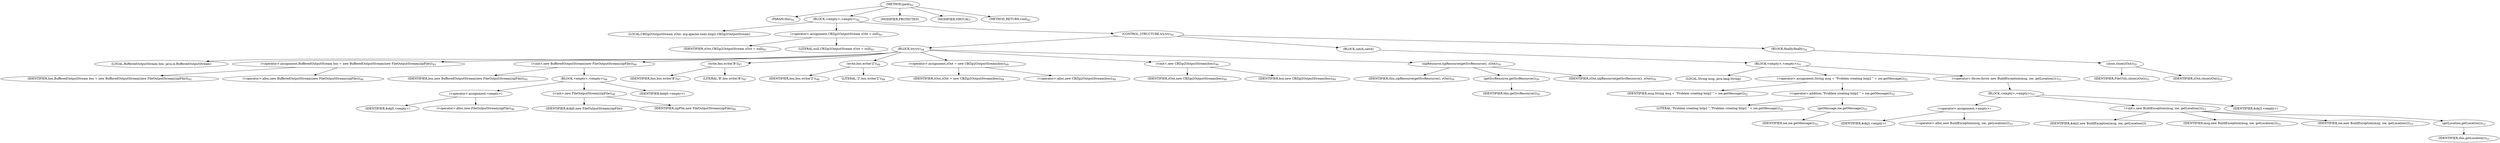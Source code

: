 digraph "pack" {  
"18" [label = <(METHOD,pack)<SUB>42</SUB>> ]
"8" [label = <(PARAM,this)<SUB>42</SUB>> ]
"19" [label = <(BLOCK,&lt;empty&gt;,&lt;empty&gt;)<SUB>42</SUB>> ]
"6" [label = <(LOCAL,CBZip2OutputStream zOut: org.apache.tools.bzip2.CBZip2OutputStream)> ]
"20" [label = <(&lt;operator&gt;.assignment,CBZip2OutputStream zOut = null)<SUB>43</SUB>> ]
"21" [label = <(IDENTIFIER,zOut,CBZip2OutputStream zOut = null)<SUB>43</SUB>> ]
"22" [label = <(LITERAL,null,CBZip2OutputStream zOut = null)<SUB>43</SUB>> ]
"23" [label = <(CONTROL_STRUCTURE,try,try)<SUB>44</SUB>> ]
"24" [label = <(BLOCK,try,try)<SUB>44</SUB>> ]
"4" [label = <(LOCAL,BufferedOutputStream bos: java.io.BufferedOutputStream)> ]
"25" [label = <(&lt;operator&gt;.assignment,BufferedOutputStream bos = new BufferedOutputStream(new FileOutputStream(zipFile)))<SUB>45</SUB>> ]
"26" [label = <(IDENTIFIER,bos,BufferedOutputStream bos = new BufferedOutputStream(new FileOutputStream(zipFile)))<SUB>45</SUB>> ]
"27" [label = <(&lt;operator&gt;.alloc,new BufferedOutputStream(new FileOutputStream(zipFile)))<SUB>46</SUB>> ]
"28" [label = <(&lt;init&gt;,new BufferedOutputStream(new FileOutputStream(zipFile)))<SUB>46</SUB>> ]
"3" [label = <(IDENTIFIER,bos,new BufferedOutputStream(new FileOutputStream(zipFile)))<SUB>45</SUB>> ]
"29" [label = <(BLOCK,&lt;empty&gt;,&lt;empty&gt;)<SUB>46</SUB>> ]
"30" [label = <(&lt;operator&gt;.assignment,&lt;empty&gt;)> ]
"31" [label = <(IDENTIFIER,$obj0,&lt;empty&gt;)> ]
"32" [label = <(&lt;operator&gt;.alloc,new FileOutputStream(zipFile))<SUB>46</SUB>> ]
"33" [label = <(&lt;init&gt;,new FileOutputStream(zipFile))<SUB>46</SUB>> ]
"34" [label = <(IDENTIFIER,$obj0,new FileOutputStream(zipFile))> ]
"35" [label = <(IDENTIFIER,zipFile,new FileOutputStream(zipFile))<SUB>46</SUB>> ]
"36" [label = <(IDENTIFIER,$obj0,&lt;empty&gt;)> ]
"37" [label = <(write,bos.write('B'))<SUB>47</SUB>> ]
"38" [label = <(IDENTIFIER,bos,bos.write('B'))<SUB>47</SUB>> ]
"39" [label = <(LITERAL,'B',bos.write('B'))<SUB>47</SUB>> ]
"40" [label = <(write,bos.write('Z'))<SUB>48</SUB>> ]
"41" [label = <(IDENTIFIER,bos,bos.write('Z'))<SUB>48</SUB>> ]
"42" [label = <(LITERAL,'Z',bos.write('Z'))<SUB>48</SUB>> ]
"43" [label = <(&lt;operator&gt;.assignment,zOut = new CBZip2OutputStream(bos))<SUB>49</SUB>> ]
"44" [label = <(IDENTIFIER,zOut,zOut = new CBZip2OutputStream(bos))<SUB>49</SUB>> ]
"45" [label = <(&lt;operator&gt;.alloc,new CBZip2OutputStream(bos))<SUB>49</SUB>> ]
"46" [label = <(&lt;init&gt;,new CBZip2OutputStream(bos))<SUB>49</SUB>> ]
"5" [label = <(IDENTIFIER,zOut,new CBZip2OutputStream(bos))<SUB>49</SUB>> ]
"47" [label = <(IDENTIFIER,bos,new CBZip2OutputStream(bos))<SUB>49</SUB>> ]
"48" [label = <(zipResource,zipResource(getSrcResource(), zOut))<SUB>50</SUB>> ]
"9" [label = <(IDENTIFIER,this,zipResource(getSrcResource(), zOut))<SUB>50</SUB>> ]
"49" [label = <(getSrcResource,getSrcResource())<SUB>50</SUB>> ]
"7" [label = <(IDENTIFIER,this,getSrcResource())<SUB>50</SUB>> ]
"50" [label = <(IDENTIFIER,zOut,zipResource(getSrcResource(), zOut))<SUB>50</SUB>> ]
"51" [label = <(BLOCK,catch,catch)> ]
"52" [label = <(BLOCK,&lt;empty&gt;,&lt;empty&gt;)<SUB>51</SUB>> ]
"53" [label = <(LOCAL,String msg: java.lang.String)> ]
"54" [label = <(&lt;operator&gt;.assignment,String msg = &quot;Problem creating bzip2 &quot; + ioe.getMessage())<SUB>52</SUB>> ]
"55" [label = <(IDENTIFIER,msg,String msg = &quot;Problem creating bzip2 &quot; + ioe.getMessage())<SUB>52</SUB>> ]
"56" [label = <(&lt;operator&gt;.addition,&quot;Problem creating bzip2 &quot; + ioe.getMessage())<SUB>52</SUB>> ]
"57" [label = <(LITERAL,&quot;Problem creating bzip2 &quot;,&quot;Problem creating bzip2 &quot; + ioe.getMessage())<SUB>52</SUB>> ]
"58" [label = <(getMessage,ioe.getMessage())<SUB>52</SUB>> ]
"59" [label = <(IDENTIFIER,ioe,ioe.getMessage())<SUB>52</SUB>> ]
"60" [label = <(&lt;operator&gt;.throw,throw new BuildException(msg, ioe, getLocation());)<SUB>53</SUB>> ]
"61" [label = <(BLOCK,&lt;empty&gt;,&lt;empty&gt;)<SUB>53</SUB>> ]
"62" [label = <(&lt;operator&gt;.assignment,&lt;empty&gt;)> ]
"63" [label = <(IDENTIFIER,$obj3,&lt;empty&gt;)> ]
"64" [label = <(&lt;operator&gt;.alloc,new BuildException(msg, ioe, getLocation()))<SUB>53</SUB>> ]
"65" [label = <(&lt;init&gt;,new BuildException(msg, ioe, getLocation()))<SUB>53</SUB>> ]
"66" [label = <(IDENTIFIER,$obj3,new BuildException(msg, ioe, getLocation()))> ]
"67" [label = <(IDENTIFIER,msg,new BuildException(msg, ioe, getLocation()))<SUB>53</SUB>> ]
"68" [label = <(IDENTIFIER,ioe,new BuildException(msg, ioe, getLocation()))<SUB>53</SUB>> ]
"69" [label = <(getLocation,getLocation())<SUB>53</SUB>> ]
"10" [label = <(IDENTIFIER,this,getLocation())<SUB>53</SUB>> ]
"70" [label = <(IDENTIFIER,$obj3,&lt;empty&gt;)> ]
"71" [label = <(BLOCK,finally,finally)<SUB>54</SUB>> ]
"72" [label = <(close,close(zOut))<SUB>55</SUB>> ]
"73" [label = <(IDENTIFIER,FileUtils,close(zOut))<SUB>55</SUB>> ]
"74" [label = <(IDENTIFIER,zOut,close(zOut))<SUB>55</SUB>> ]
"75" [label = <(MODIFIER,PROTECTED)> ]
"76" [label = <(MODIFIER,VIRTUAL)> ]
"77" [label = <(METHOD_RETURN,void)<SUB>42</SUB>> ]
  "18" -> "8" 
  "18" -> "19" 
  "18" -> "75" 
  "18" -> "76" 
  "18" -> "77" 
  "19" -> "6" 
  "19" -> "20" 
  "19" -> "23" 
  "20" -> "21" 
  "20" -> "22" 
  "23" -> "24" 
  "23" -> "51" 
  "23" -> "71" 
  "24" -> "4" 
  "24" -> "25" 
  "24" -> "28" 
  "24" -> "37" 
  "24" -> "40" 
  "24" -> "43" 
  "24" -> "46" 
  "24" -> "48" 
  "25" -> "26" 
  "25" -> "27" 
  "28" -> "3" 
  "28" -> "29" 
  "29" -> "30" 
  "29" -> "33" 
  "29" -> "36" 
  "30" -> "31" 
  "30" -> "32" 
  "33" -> "34" 
  "33" -> "35" 
  "37" -> "38" 
  "37" -> "39" 
  "40" -> "41" 
  "40" -> "42" 
  "43" -> "44" 
  "43" -> "45" 
  "46" -> "5" 
  "46" -> "47" 
  "48" -> "9" 
  "48" -> "49" 
  "48" -> "50" 
  "49" -> "7" 
  "51" -> "52" 
  "52" -> "53" 
  "52" -> "54" 
  "52" -> "60" 
  "54" -> "55" 
  "54" -> "56" 
  "56" -> "57" 
  "56" -> "58" 
  "58" -> "59" 
  "60" -> "61" 
  "61" -> "62" 
  "61" -> "65" 
  "61" -> "70" 
  "62" -> "63" 
  "62" -> "64" 
  "65" -> "66" 
  "65" -> "67" 
  "65" -> "68" 
  "65" -> "69" 
  "69" -> "10" 
  "71" -> "72" 
  "72" -> "73" 
  "72" -> "74" 
}
